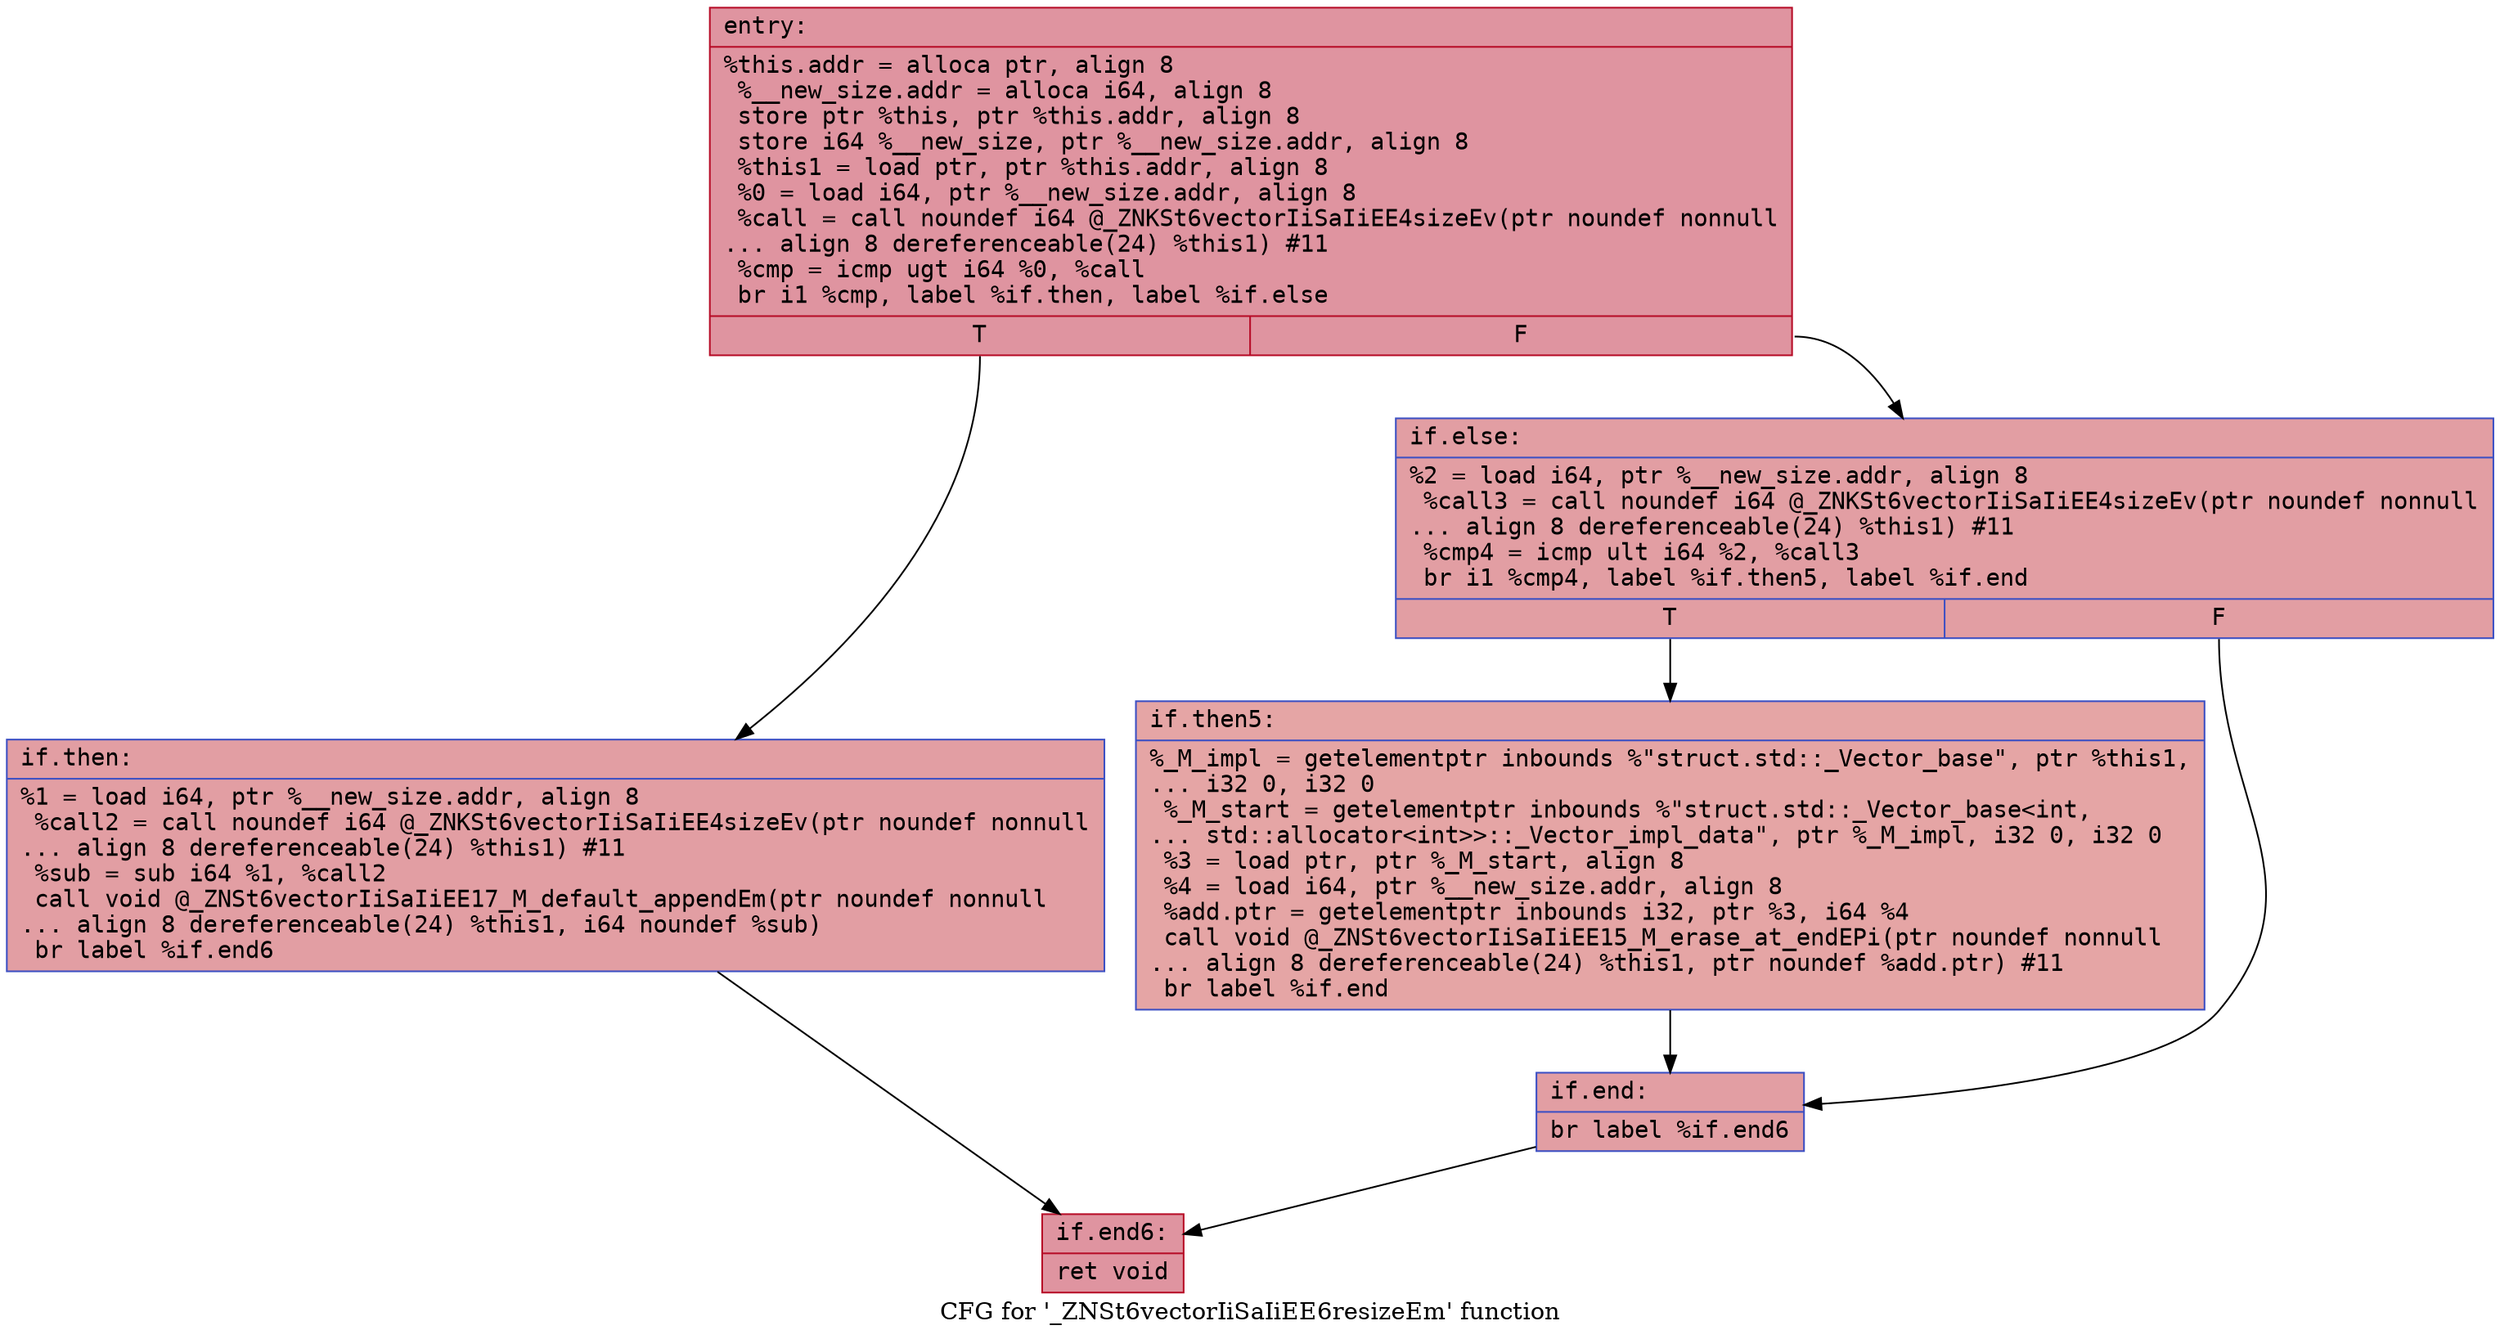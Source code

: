 digraph "CFG for '_ZNSt6vectorIiSaIiEE6resizeEm' function" {
	label="CFG for '_ZNSt6vectorIiSaIiEE6resizeEm' function";

	Node0x562da2007420 [shape=record,color="#b70d28ff", style=filled, fillcolor="#b70d2870" fontname="Courier",label="{entry:\l|  %this.addr = alloca ptr, align 8\l  %__new_size.addr = alloca i64, align 8\l  store ptr %this, ptr %this.addr, align 8\l  store i64 %__new_size, ptr %__new_size.addr, align 8\l  %this1 = load ptr, ptr %this.addr, align 8\l  %0 = load i64, ptr %__new_size.addr, align 8\l  %call = call noundef i64 @_ZNKSt6vectorIiSaIiEE4sizeEv(ptr noundef nonnull\l... align 8 dereferenceable(24) %this1) #11\l  %cmp = icmp ugt i64 %0, %call\l  br i1 %cmp, label %if.then, label %if.else\l|{<s0>T|<s1>F}}"];
	Node0x562da2007420:s0 -> Node0x562da2007a20[tooltip="entry -> if.then\nProbability 50.00%" ];
	Node0x562da2007420:s1 -> Node0x562da2007a90[tooltip="entry -> if.else\nProbability 50.00%" ];
	Node0x562da2007a20 [shape=record,color="#3d50c3ff", style=filled, fillcolor="#be242e70" fontname="Courier",label="{if.then:\l|  %1 = load i64, ptr %__new_size.addr, align 8\l  %call2 = call noundef i64 @_ZNKSt6vectorIiSaIiEE4sizeEv(ptr noundef nonnull\l... align 8 dereferenceable(24) %this1) #11\l  %sub = sub i64 %1, %call2\l  call void @_ZNSt6vectorIiSaIiEE17_M_default_appendEm(ptr noundef nonnull\l... align 8 dereferenceable(24) %this1, i64 noundef %sub)\l  br label %if.end6\l}"];
	Node0x562da2007a20 -> Node0x562da2008090[tooltip="if.then -> if.end6\nProbability 100.00%" ];
	Node0x562da2007a90 [shape=record,color="#3d50c3ff", style=filled, fillcolor="#be242e70" fontname="Courier",label="{if.else:\l|  %2 = load i64, ptr %__new_size.addr, align 8\l  %call3 = call noundef i64 @_ZNKSt6vectorIiSaIiEE4sizeEv(ptr noundef nonnull\l... align 8 dereferenceable(24) %this1) #11\l  %cmp4 = icmp ult i64 %2, %call3\l  br i1 %cmp4, label %if.then5, label %if.end\l|{<s0>T|<s1>F}}"];
	Node0x562da2007a90:s0 -> Node0x562da2008530[tooltip="if.else -> if.then5\nProbability 50.00%" ];
	Node0x562da2007a90:s1 -> Node0x562da2008580[tooltip="if.else -> if.end\nProbability 50.00%" ];
	Node0x562da2008530 [shape=record,color="#3d50c3ff", style=filled, fillcolor="#c5333470" fontname="Courier",label="{if.then5:\l|  %_M_impl = getelementptr inbounds %\"struct.std::_Vector_base\", ptr %this1,\l... i32 0, i32 0\l  %_M_start = getelementptr inbounds %\"struct.std::_Vector_base\<int,\l... std::allocator\<int\>\>::_Vector_impl_data\", ptr %_M_impl, i32 0, i32 0\l  %3 = load ptr, ptr %_M_start, align 8\l  %4 = load i64, ptr %__new_size.addr, align 8\l  %add.ptr = getelementptr inbounds i32, ptr %3, i64 %4\l  call void @_ZNSt6vectorIiSaIiEE15_M_erase_at_endEPi(ptr noundef nonnull\l... align 8 dereferenceable(24) %this1, ptr noundef %add.ptr) #11\l  br label %if.end\l}"];
	Node0x562da2008530 -> Node0x562da2008580[tooltip="if.then5 -> if.end\nProbability 100.00%" ];
	Node0x562da2008580 [shape=record,color="#3d50c3ff", style=filled, fillcolor="#be242e70" fontname="Courier",label="{if.end:\l|  br label %if.end6\l}"];
	Node0x562da2008580 -> Node0x562da2008090[tooltip="if.end -> if.end6\nProbability 100.00%" ];
	Node0x562da2008090 [shape=record,color="#b70d28ff", style=filled, fillcolor="#b70d2870" fontname="Courier",label="{if.end6:\l|  ret void\l}"];
}
